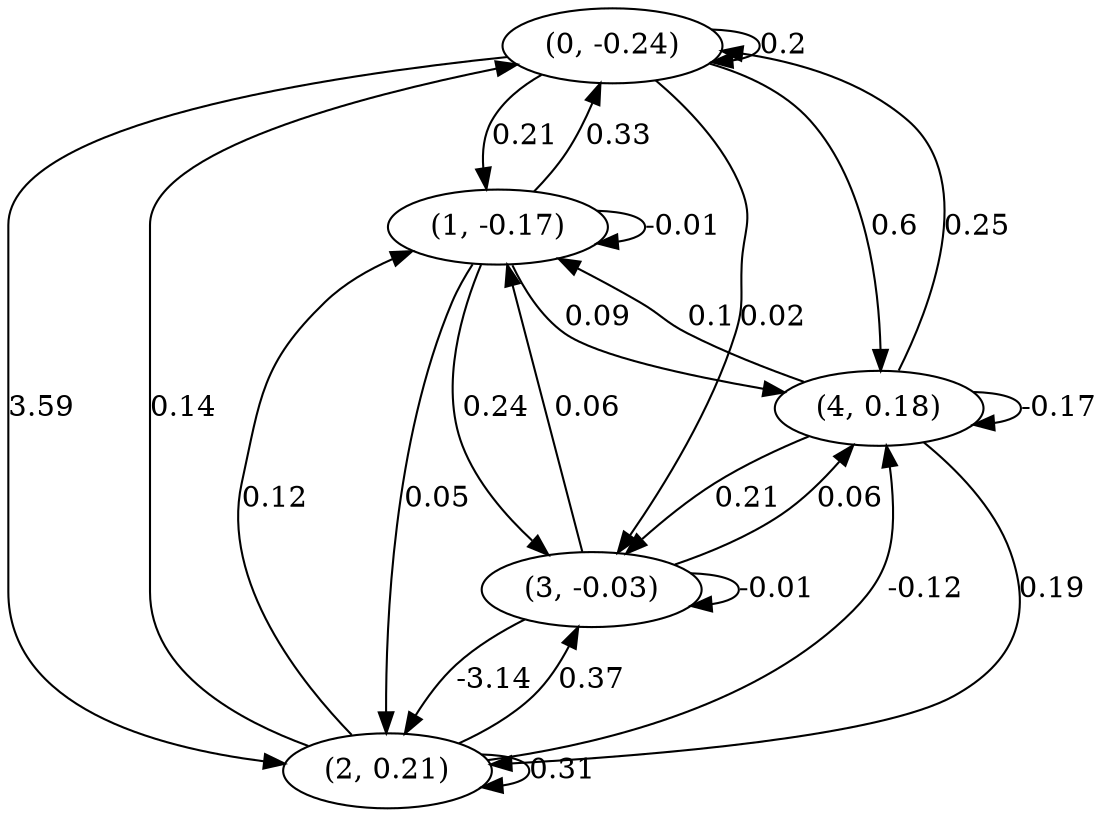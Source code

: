 digraph {
    0 [ label = "(0, -0.24)" ]
    1 [ label = "(1, -0.17)" ]
    2 [ label = "(2, 0.21)" ]
    3 [ label = "(3, -0.03)" ]
    4 [ label = "(4, 0.18)" ]
    0 -> 0 [ label = "0.2" ]
    1 -> 1 [ label = "-0.01" ]
    2 -> 2 [ label = "0.31" ]
    3 -> 3 [ label = "-0.01" ]
    4 -> 4 [ label = "-0.17" ]
    1 -> 0 [ label = "0.33" ]
    2 -> 0 [ label = "0.14" ]
    4 -> 0 [ label = "0.25" ]
    0 -> 1 [ label = "0.21" ]
    2 -> 1 [ label = "0.12" ]
    3 -> 1 [ label = "0.06" ]
    4 -> 1 [ label = "0.1" ]
    0 -> 2 [ label = "3.59" ]
    1 -> 2 [ label = "0.05" ]
    3 -> 2 [ label = "-3.14" ]
    4 -> 2 [ label = "0.19" ]
    0 -> 3 [ label = "0.02" ]
    1 -> 3 [ label = "0.24" ]
    2 -> 3 [ label = "0.37" ]
    4 -> 3 [ label = "0.21" ]
    0 -> 4 [ label = "0.6" ]
    1 -> 4 [ label = "0.09" ]
    2 -> 4 [ label = "-0.12" ]
    3 -> 4 [ label = "0.06" ]
}

